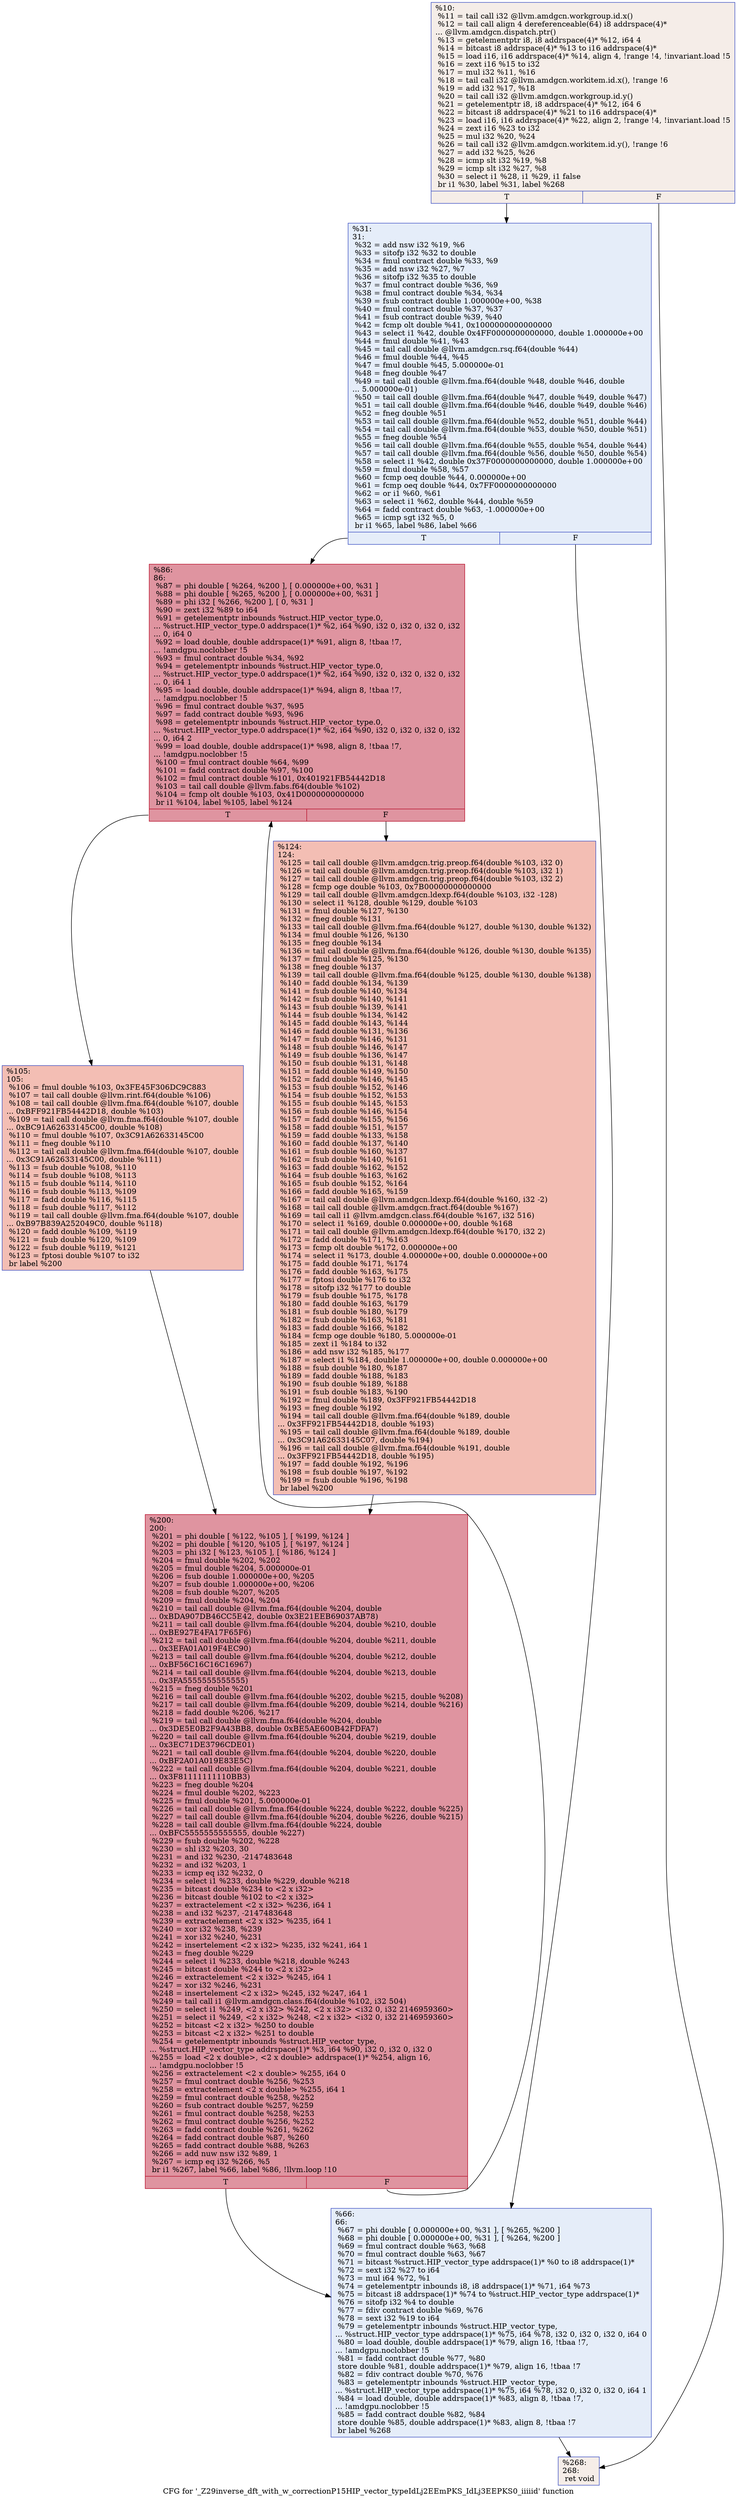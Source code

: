digraph "CFG for '_Z29inverse_dft_with_w_correctionP15HIP_vector_typeIdLj2EEmPKS_IdLj3EEPKS0_iiiiid' function" {
	label="CFG for '_Z29inverse_dft_with_w_correctionP15HIP_vector_typeIdLj2EEmPKS_IdLj3EEPKS0_iiiiid' function";

	Node0x6032b20 [shape=record,color="#3d50c3ff", style=filled, fillcolor="#e8d6cc70",label="{%10:\l  %11 = tail call i32 @llvm.amdgcn.workgroup.id.x()\l  %12 = tail call align 4 dereferenceable(64) i8 addrspace(4)*\l... @llvm.amdgcn.dispatch.ptr()\l  %13 = getelementptr i8, i8 addrspace(4)* %12, i64 4\l  %14 = bitcast i8 addrspace(4)* %13 to i16 addrspace(4)*\l  %15 = load i16, i16 addrspace(4)* %14, align 4, !range !4, !invariant.load !5\l  %16 = zext i16 %15 to i32\l  %17 = mul i32 %11, %16\l  %18 = tail call i32 @llvm.amdgcn.workitem.id.x(), !range !6\l  %19 = add i32 %17, %18\l  %20 = tail call i32 @llvm.amdgcn.workgroup.id.y()\l  %21 = getelementptr i8, i8 addrspace(4)* %12, i64 6\l  %22 = bitcast i8 addrspace(4)* %21 to i16 addrspace(4)*\l  %23 = load i16, i16 addrspace(4)* %22, align 2, !range !4, !invariant.load !5\l  %24 = zext i16 %23 to i32\l  %25 = mul i32 %20, %24\l  %26 = tail call i32 @llvm.amdgcn.workitem.id.y(), !range !6\l  %27 = add i32 %25, %26\l  %28 = icmp slt i32 %19, %8\l  %29 = icmp slt i32 %27, %8\l  %30 = select i1 %28, i1 %29, i1 false\l  br i1 %30, label %31, label %268\l|{<s0>T|<s1>F}}"];
	Node0x6032b20:s0 -> Node0x60370e0;
	Node0x6032b20:s1 -> Node0x6037170;
	Node0x60370e0 [shape=record,color="#3d50c3ff", style=filled, fillcolor="#c5d6f270",label="{%31:\l31:                                               \l  %32 = add nsw i32 %19, %6\l  %33 = sitofp i32 %32 to double\l  %34 = fmul contract double %33, %9\l  %35 = add nsw i32 %27, %7\l  %36 = sitofp i32 %35 to double\l  %37 = fmul contract double %36, %9\l  %38 = fmul contract double %34, %34\l  %39 = fsub contract double 1.000000e+00, %38\l  %40 = fmul contract double %37, %37\l  %41 = fsub contract double %39, %40\l  %42 = fcmp olt double %41, 0x1000000000000000\l  %43 = select i1 %42, double 0x4FF0000000000000, double 1.000000e+00\l  %44 = fmul double %41, %43\l  %45 = tail call double @llvm.amdgcn.rsq.f64(double %44)\l  %46 = fmul double %44, %45\l  %47 = fmul double %45, 5.000000e-01\l  %48 = fneg double %47\l  %49 = tail call double @llvm.fma.f64(double %48, double %46, double\l... 5.000000e-01)\l  %50 = tail call double @llvm.fma.f64(double %47, double %49, double %47)\l  %51 = tail call double @llvm.fma.f64(double %46, double %49, double %46)\l  %52 = fneg double %51\l  %53 = tail call double @llvm.fma.f64(double %52, double %51, double %44)\l  %54 = tail call double @llvm.fma.f64(double %53, double %50, double %51)\l  %55 = fneg double %54\l  %56 = tail call double @llvm.fma.f64(double %55, double %54, double %44)\l  %57 = tail call double @llvm.fma.f64(double %56, double %50, double %54)\l  %58 = select i1 %42, double 0x37F0000000000000, double 1.000000e+00\l  %59 = fmul double %58, %57\l  %60 = fcmp oeq double %44, 0.000000e+00\l  %61 = fcmp oeq double %44, 0x7FF0000000000000\l  %62 = or i1 %60, %61\l  %63 = select i1 %62, double %44, double %59\l  %64 = fadd contract double %63, -1.000000e+00\l  %65 = icmp sgt i32 %5, 0\l  br i1 %65, label %86, label %66\l|{<s0>T|<s1>F}}"];
	Node0x60370e0:s0 -> Node0x60373d0;
	Node0x60370e0:s1 -> Node0x6037460;
	Node0x6037460 [shape=record,color="#3d50c3ff", style=filled, fillcolor="#c5d6f270",label="{%66:\l66:                                               \l  %67 = phi double [ 0.000000e+00, %31 ], [ %265, %200 ]\l  %68 = phi double [ 0.000000e+00, %31 ], [ %264, %200 ]\l  %69 = fmul contract double %63, %68\l  %70 = fmul contract double %63, %67\l  %71 = bitcast %struct.HIP_vector_type addrspace(1)* %0 to i8 addrspace(1)*\l  %72 = sext i32 %27 to i64\l  %73 = mul i64 %72, %1\l  %74 = getelementptr inbounds i8, i8 addrspace(1)* %71, i64 %73\l  %75 = bitcast i8 addrspace(1)* %74 to %struct.HIP_vector_type addrspace(1)*\l  %76 = sitofp i32 %4 to double\l  %77 = fdiv contract double %69, %76\l  %78 = sext i32 %19 to i64\l  %79 = getelementptr inbounds %struct.HIP_vector_type,\l... %struct.HIP_vector_type addrspace(1)* %75, i64 %78, i32 0, i32 0, i32 0, i64 0\l  %80 = load double, double addrspace(1)* %79, align 16, !tbaa !7,\l... !amdgpu.noclobber !5\l  %81 = fadd contract double %77, %80\l  store double %81, double addrspace(1)* %79, align 16, !tbaa !7\l  %82 = fdiv contract double %70, %76\l  %83 = getelementptr inbounds %struct.HIP_vector_type,\l... %struct.HIP_vector_type addrspace(1)* %75, i64 %78, i32 0, i32 0, i32 0, i64 1\l  %84 = load double, double addrspace(1)* %83, align 8, !tbaa !7,\l... !amdgpu.noclobber !5\l  %85 = fadd contract double %82, %84\l  store double %85, double addrspace(1)* %83, align 8, !tbaa !7\l  br label %268\l}"];
	Node0x6037460 -> Node0x6037170;
	Node0x60373d0 [shape=record,color="#b70d28ff", style=filled, fillcolor="#b70d2870",label="{%86:\l86:                                               \l  %87 = phi double [ %264, %200 ], [ 0.000000e+00, %31 ]\l  %88 = phi double [ %265, %200 ], [ 0.000000e+00, %31 ]\l  %89 = phi i32 [ %266, %200 ], [ 0, %31 ]\l  %90 = zext i32 %89 to i64\l  %91 = getelementptr inbounds %struct.HIP_vector_type.0,\l... %struct.HIP_vector_type.0 addrspace(1)* %2, i64 %90, i32 0, i32 0, i32 0, i32\l... 0, i64 0\l  %92 = load double, double addrspace(1)* %91, align 8, !tbaa !7,\l... !amdgpu.noclobber !5\l  %93 = fmul contract double %34, %92\l  %94 = getelementptr inbounds %struct.HIP_vector_type.0,\l... %struct.HIP_vector_type.0 addrspace(1)* %2, i64 %90, i32 0, i32 0, i32 0, i32\l... 0, i64 1\l  %95 = load double, double addrspace(1)* %94, align 8, !tbaa !7,\l... !amdgpu.noclobber !5\l  %96 = fmul contract double %37, %95\l  %97 = fadd contract double %93, %96\l  %98 = getelementptr inbounds %struct.HIP_vector_type.0,\l... %struct.HIP_vector_type.0 addrspace(1)* %2, i64 %90, i32 0, i32 0, i32 0, i32\l... 0, i64 2\l  %99 = load double, double addrspace(1)* %98, align 8, !tbaa !7,\l... !amdgpu.noclobber !5\l  %100 = fmul contract double %64, %99\l  %101 = fadd contract double %97, %100\l  %102 = fmul contract double %101, 0x401921FB54442D18\l  %103 = tail call double @llvm.fabs.f64(double %102)\l  %104 = fcmp olt double %103, 0x41D0000000000000\l  br i1 %104, label %105, label %124\l|{<s0>T|<s1>F}}"];
	Node0x60373d0:s0 -> Node0x603c320;
	Node0x60373d0:s1 -> Node0x603c3b0;
	Node0x603c320 [shape=record,color="#3d50c3ff", style=filled, fillcolor="#e36c5570",label="{%105:\l105:                                              \l  %106 = fmul double %103, 0x3FE45F306DC9C883\l  %107 = tail call double @llvm.rint.f64(double %106)\l  %108 = tail call double @llvm.fma.f64(double %107, double\l... 0xBFF921FB54442D18, double %103)\l  %109 = tail call double @llvm.fma.f64(double %107, double\l... 0xBC91A62633145C00, double %108)\l  %110 = fmul double %107, 0x3C91A62633145C00\l  %111 = fneg double %110\l  %112 = tail call double @llvm.fma.f64(double %107, double\l... 0x3C91A62633145C00, double %111)\l  %113 = fsub double %108, %110\l  %114 = fsub double %108, %113\l  %115 = fsub double %114, %110\l  %116 = fsub double %113, %109\l  %117 = fadd double %116, %115\l  %118 = fsub double %117, %112\l  %119 = tail call double @llvm.fma.f64(double %107, double\l... 0xB97B839A252049C0, double %118)\l  %120 = fadd double %109, %119\l  %121 = fsub double %120, %109\l  %122 = fsub double %119, %121\l  %123 = fptosi double %107 to i32\l  br label %200\l}"];
	Node0x603c320 -> Node0x6039e00;
	Node0x603c3b0 [shape=record,color="#3d50c3ff", style=filled, fillcolor="#e36c5570",label="{%124:\l124:                                              \l  %125 = tail call double @llvm.amdgcn.trig.preop.f64(double %103, i32 0)\l  %126 = tail call double @llvm.amdgcn.trig.preop.f64(double %103, i32 1)\l  %127 = tail call double @llvm.amdgcn.trig.preop.f64(double %103, i32 2)\l  %128 = fcmp oge double %103, 0x7B00000000000000\l  %129 = tail call double @llvm.amdgcn.ldexp.f64(double %103, i32 -128)\l  %130 = select i1 %128, double %129, double %103\l  %131 = fmul double %127, %130\l  %132 = fneg double %131\l  %133 = tail call double @llvm.fma.f64(double %127, double %130, double %132)\l  %134 = fmul double %126, %130\l  %135 = fneg double %134\l  %136 = tail call double @llvm.fma.f64(double %126, double %130, double %135)\l  %137 = fmul double %125, %130\l  %138 = fneg double %137\l  %139 = tail call double @llvm.fma.f64(double %125, double %130, double %138)\l  %140 = fadd double %134, %139\l  %141 = fsub double %140, %134\l  %142 = fsub double %140, %141\l  %143 = fsub double %139, %141\l  %144 = fsub double %134, %142\l  %145 = fadd double %143, %144\l  %146 = fadd double %131, %136\l  %147 = fsub double %146, %131\l  %148 = fsub double %146, %147\l  %149 = fsub double %136, %147\l  %150 = fsub double %131, %148\l  %151 = fadd double %149, %150\l  %152 = fadd double %146, %145\l  %153 = fsub double %152, %146\l  %154 = fsub double %152, %153\l  %155 = fsub double %145, %153\l  %156 = fsub double %146, %154\l  %157 = fadd double %155, %156\l  %158 = fadd double %151, %157\l  %159 = fadd double %133, %158\l  %160 = fadd double %137, %140\l  %161 = fsub double %160, %137\l  %162 = fsub double %140, %161\l  %163 = fadd double %162, %152\l  %164 = fsub double %163, %162\l  %165 = fsub double %152, %164\l  %166 = fadd double %165, %159\l  %167 = tail call double @llvm.amdgcn.ldexp.f64(double %160, i32 -2)\l  %168 = tail call double @llvm.amdgcn.fract.f64(double %167)\l  %169 = tail call i1 @llvm.amdgcn.class.f64(double %167, i32 516)\l  %170 = select i1 %169, double 0.000000e+00, double %168\l  %171 = tail call double @llvm.amdgcn.ldexp.f64(double %170, i32 2)\l  %172 = fadd double %171, %163\l  %173 = fcmp olt double %172, 0.000000e+00\l  %174 = select i1 %173, double 4.000000e+00, double 0.000000e+00\l  %175 = fadd double %171, %174\l  %176 = fadd double %163, %175\l  %177 = fptosi double %176 to i32\l  %178 = sitofp i32 %177 to double\l  %179 = fsub double %175, %178\l  %180 = fadd double %163, %179\l  %181 = fsub double %180, %179\l  %182 = fsub double %163, %181\l  %183 = fadd double %166, %182\l  %184 = fcmp oge double %180, 5.000000e-01\l  %185 = zext i1 %184 to i32\l  %186 = add nsw i32 %185, %177\l  %187 = select i1 %184, double 1.000000e+00, double 0.000000e+00\l  %188 = fsub double %180, %187\l  %189 = fadd double %188, %183\l  %190 = fsub double %189, %188\l  %191 = fsub double %183, %190\l  %192 = fmul double %189, 0x3FF921FB54442D18\l  %193 = fneg double %192\l  %194 = tail call double @llvm.fma.f64(double %189, double\l... 0x3FF921FB54442D18, double %193)\l  %195 = tail call double @llvm.fma.f64(double %189, double\l... 0x3C91A62633145C07, double %194)\l  %196 = tail call double @llvm.fma.f64(double %191, double\l... 0x3FF921FB54442D18, double %195)\l  %197 = fadd double %192, %196\l  %198 = fsub double %197, %192\l  %199 = fsub double %196, %198\l  br label %200\l}"];
	Node0x603c3b0 -> Node0x6039e00;
	Node0x6039e00 [shape=record,color="#b70d28ff", style=filled, fillcolor="#b70d2870",label="{%200:\l200:                                              \l  %201 = phi double [ %122, %105 ], [ %199, %124 ]\l  %202 = phi double [ %120, %105 ], [ %197, %124 ]\l  %203 = phi i32 [ %123, %105 ], [ %186, %124 ]\l  %204 = fmul double %202, %202\l  %205 = fmul double %204, 5.000000e-01\l  %206 = fsub double 1.000000e+00, %205\l  %207 = fsub double 1.000000e+00, %206\l  %208 = fsub double %207, %205\l  %209 = fmul double %204, %204\l  %210 = tail call double @llvm.fma.f64(double %204, double\l... 0xBDA907DB46CC5E42, double 0x3E21EEB69037AB78)\l  %211 = tail call double @llvm.fma.f64(double %204, double %210, double\l... 0xBE927E4FA17F65F6)\l  %212 = tail call double @llvm.fma.f64(double %204, double %211, double\l... 0x3EFA01A019F4EC90)\l  %213 = tail call double @llvm.fma.f64(double %204, double %212, double\l... 0xBF56C16C16C16967)\l  %214 = tail call double @llvm.fma.f64(double %204, double %213, double\l... 0x3FA5555555555555)\l  %215 = fneg double %201\l  %216 = tail call double @llvm.fma.f64(double %202, double %215, double %208)\l  %217 = tail call double @llvm.fma.f64(double %209, double %214, double %216)\l  %218 = fadd double %206, %217\l  %219 = tail call double @llvm.fma.f64(double %204, double\l... 0x3DE5E0B2F9A43BB8, double 0xBE5AE600B42FDFA7)\l  %220 = tail call double @llvm.fma.f64(double %204, double %219, double\l... 0x3EC71DE3796CDE01)\l  %221 = tail call double @llvm.fma.f64(double %204, double %220, double\l... 0xBF2A01A019E83E5C)\l  %222 = tail call double @llvm.fma.f64(double %204, double %221, double\l... 0x3F81111111110BB3)\l  %223 = fneg double %204\l  %224 = fmul double %202, %223\l  %225 = fmul double %201, 5.000000e-01\l  %226 = tail call double @llvm.fma.f64(double %224, double %222, double %225)\l  %227 = tail call double @llvm.fma.f64(double %204, double %226, double %215)\l  %228 = tail call double @llvm.fma.f64(double %224, double\l... 0xBFC5555555555555, double %227)\l  %229 = fsub double %202, %228\l  %230 = shl i32 %203, 30\l  %231 = and i32 %230, -2147483648\l  %232 = and i32 %203, 1\l  %233 = icmp eq i32 %232, 0\l  %234 = select i1 %233, double %229, double %218\l  %235 = bitcast double %234 to \<2 x i32\>\l  %236 = bitcast double %102 to \<2 x i32\>\l  %237 = extractelement \<2 x i32\> %236, i64 1\l  %238 = and i32 %237, -2147483648\l  %239 = extractelement \<2 x i32\> %235, i64 1\l  %240 = xor i32 %238, %239\l  %241 = xor i32 %240, %231\l  %242 = insertelement \<2 x i32\> %235, i32 %241, i64 1\l  %243 = fneg double %229\l  %244 = select i1 %233, double %218, double %243\l  %245 = bitcast double %244 to \<2 x i32\>\l  %246 = extractelement \<2 x i32\> %245, i64 1\l  %247 = xor i32 %246, %231\l  %248 = insertelement \<2 x i32\> %245, i32 %247, i64 1\l  %249 = tail call i1 @llvm.amdgcn.class.f64(double %102, i32 504)\l  %250 = select i1 %249, \<2 x i32\> %242, \<2 x i32\> \<i32 0, i32 2146959360\>\l  %251 = select i1 %249, \<2 x i32\> %248, \<2 x i32\> \<i32 0, i32 2146959360\>\l  %252 = bitcast \<2 x i32\> %250 to double\l  %253 = bitcast \<2 x i32\> %251 to double\l  %254 = getelementptr inbounds %struct.HIP_vector_type,\l... %struct.HIP_vector_type addrspace(1)* %3, i64 %90, i32 0, i32 0, i32 0\l  %255 = load \<2 x double\>, \<2 x double\> addrspace(1)* %254, align 16,\l... !amdgpu.noclobber !5\l  %256 = extractelement \<2 x double\> %255, i64 0\l  %257 = fmul contract double %256, %253\l  %258 = extractelement \<2 x double\> %255, i64 1\l  %259 = fmul contract double %258, %252\l  %260 = fsub contract double %257, %259\l  %261 = fmul contract double %258, %253\l  %262 = fmul contract double %256, %252\l  %263 = fadd contract double %261, %262\l  %264 = fadd contract double %87, %260\l  %265 = fadd contract double %88, %263\l  %266 = add nuw nsw i32 %89, 1\l  %267 = icmp eq i32 %266, %5\l  br i1 %267, label %66, label %86, !llvm.loop !10\l|{<s0>T|<s1>F}}"];
	Node0x6039e00:s0 -> Node0x6037460;
	Node0x6039e00:s1 -> Node0x60373d0;
	Node0x6037170 [shape=record,color="#3d50c3ff", style=filled, fillcolor="#e8d6cc70",label="{%268:\l268:                                              \l  ret void\l}"];
}
